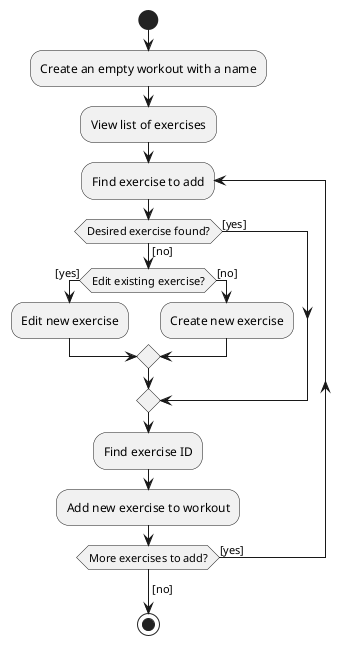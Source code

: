 @startuml

start
:Create an empty workout with a name;
:View list of exercises;
repeat :Find exercise to add;

    if (Desired exercise found?) then ([yes])
    else ([no])
        if (Edit existing exercise?) then ([yes])
            :Edit new exercise;
        else ([no])
            :Create new exercise;
        endif
    endif

    :Find exercise ID;
    :Add new exercise to workout;
repeat while (More exercises to add?) is ([yes])
-> [no];
stop

@enduml
